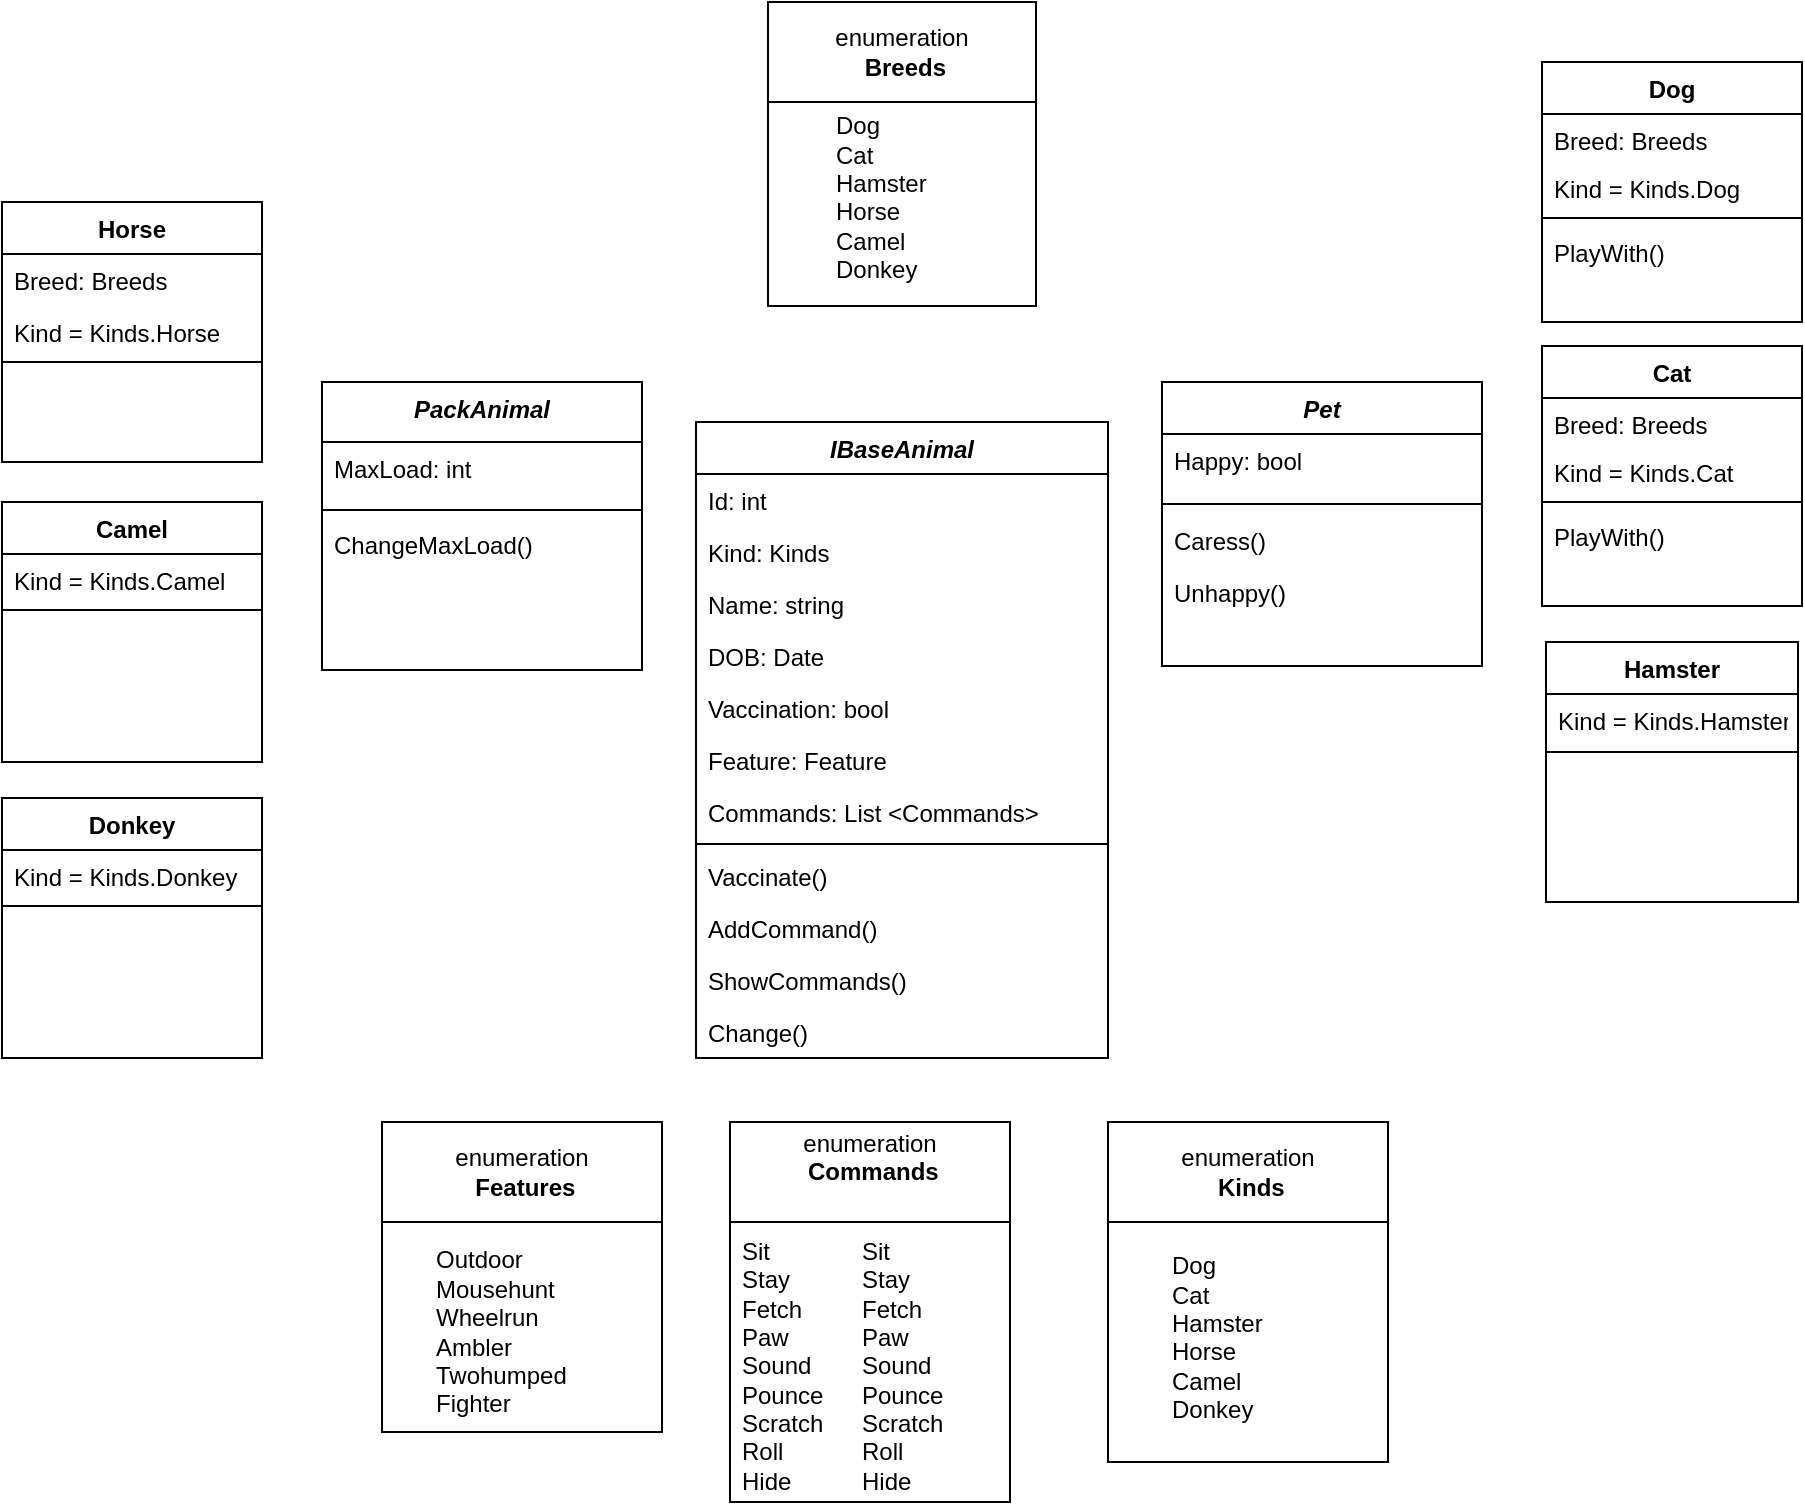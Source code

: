 <mxfile version="24.7.8">
  <diagram id="C5RBs43oDa-KdzZeNtuy" name="Page-1">
    <mxGraphModel dx="1863" dy="614" grid="1" gridSize="10" guides="1" tooltips="1" connect="1" arrows="1" fold="1" page="1" pageScale="1" pageWidth="827" pageHeight="1169" math="0" shadow="0">
      <root>
        <mxCell id="WIyWlLk6GJQsqaUBKTNV-0" />
        <mxCell id="WIyWlLk6GJQsqaUBKTNV-1" parent="WIyWlLk6GJQsqaUBKTNV-0" />
        <mxCell id="zkfFHV4jXpPFQw0GAbJ--0" value="IBaseAnimal" style="swimlane;fontStyle=3;align=center;verticalAlign=top;childLayout=stackLayout;horizontal=1;startSize=26;horizontalStack=0;resizeParent=1;resizeLast=0;collapsible=1;marginBottom=0;rounded=0;shadow=0;strokeWidth=1;" parent="WIyWlLk6GJQsqaUBKTNV-1" vertex="1">
          <mxGeometry x="327" y="220" width="206" height="318" as="geometry">
            <mxRectangle x="230" y="140" width="160" height="26" as="alternateBounds" />
          </mxGeometry>
        </mxCell>
        <mxCell id="7IDRdSxYUs9phmuUMb_G-0" value="Id: int&#xa;" style="text;align=left;verticalAlign=top;spacingLeft=4;spacingRight=4;overflow=hidden;rotatable=0;points=[[0,0.5],[1,0.5]];portConstraint=eastwest;" parent="zkfFHV4jXpPFQw0GAbJ--0" vertex="1">
          <mxGeometry y="26" width="206" height="26" as="geometry" />
        </mxCell>
        <mxCell id="x2V-ckLFUFiOP1-EcYgy-18" value="Kind: Kinds&#xa;" style="text;align=left;verticalAlign=top;spacingLeft=4;spacingRight=4;overflow=hidden;rotatable=0;points=[[0,0.5],[1,0.5]];portConstraint=eastwest;" vertex="1" parent="zkfFHV4jXpPFQw0GAbJ--0">
          <mxGeometry y="52" width="206" height="26" as="geometry" />
        </mxCell>
        <mxCell id="zkfFHV4jXpPFQw0GAbJ--1" value="Name: string&#xa;" style="text;align=left;verticalAlign=top;spacingLeft=4;spacingRight=4;overflow=hidden;rotatable=0;points=[[0,0.5],[1,0.5]];portConstraint=eastwest;" parent="zkfFHV4jXpPFQw0GAbJ--0" vertex="1">
          <mxGeometry y="78" width="206" height="26" as="geometry" />
        </mxCell>
        <mxCell id="zkfFHV4jXpPFQw0GAbJ--2" value="DOB: Date&#xa;" style="text;align=left;verticalAlign=top;spacingLeft=4;spacingRight=4;overflow=hidden;rotatable=0;points=[[0,0.5],[1,0.5]];portConstraint=eastwest;rounded=0;shadow=0;html=0;" parent="zkfFHV4jXpPFQw0GAbJ--0" vertex="1">
          <mxGeometry y="104" width="206" height="26" as="geometry" />
        </mxCell>
        <mxCell id="ydapKLzkqh-_LXzJ8y_M-8" value="Vaccination: bool&#xa;&#xa;" style="text;align=left;verticalAlign=top;spacingLeft=4;spacingRight=4;overflow=hidden;rotatable=0;points=[[0,0.5],[1,0.5]];portConstraint=eastwest;rounded=0;shadow=0;html=0;" parent="zkfFHV4jXpPFQw0GAbJ--0" vertex="1">
          <mxGeometry y="130" width="206" height="26" as="geometry" />
        </mxCell>
        <mxCell id="ydapKLzkqh-_LXzJ8y_M-23" value="Feature: Feature" style="text;align=left;verticalAlign=top;spacingLeft=4;spacingRight=4;overflow=hidden;rotatable=0;points=[[0,0.5],[1,0.5]];portConstraint=eastwest;rounded=0;shadow=0;html=0;" parent="zkfFHV4jXpPFQw0GAbJ--0" vertex="1">
          <mxGeometry y="156" width="206" height="26" as="geometry" />
        </mxCell>
        <mxCell id="7IDRdSxYUs9phmuUMb_G-2" value="Commands: List &lt;Commands&gt;" style="text;align=left;verticalAlign=top;spacingLeft=4;spacingRight=4;overflow=hidden;rotatable=0;points=[[0,0.5],[1,0.5]];portConstraint=eastwest;rounded=0;shadow=0;html=0;" parent="zkfFHV4jXpPFQw0GAbJ--0" vertex="1">
          <mxGeometry y="182" width="206" height="26" as="geometry" />
        </mxCell>
        <mxCell id="zkfFHV4jXpPFQw0GAbJ--4" value="" style="line;html=1;strokeWidth=1;align=left;verticalAlign=middle;spacingTop=-1;spacingLeft=3;spacingRight=3;rotatable=0;labelPosition=right;points=[];portConstraint=eastwest;" parent="zkfFHV4jXpPFQw0GAbJ--0" vertex="1">
          <mxGeometry y="208" width="206" height="6" as="geometry" />
        </mxCell>
        <mxCell id="ydapKLzkqh-_LXzJ8y_M-9" value="Vaccinate()&#xa;" style="text;align=left;verticalAlign=top;spacingLeft=4;spacingRight=4;overflow=hidden;rotatable=0;points=[[0,0.5],[1,0.5]];portConstraint=eastwest;" parent="zkfFHV4jXpPFQw0GAbJ--0" vertex="1">
          <mxGeometry y="214" width="206" height="26" as="geometry" />
        </mxCell>
        <mxCell id="ydapKLzkqh-_LXzJ8y_M-116" value="AddCommand()" style="text;align=left;verticalAlign=top;spacingLeft=4;spacingRight=4;overflow=hidden;rotatable=0;points=[[0,0.5],[1,0.5]];portConstraint=eastwest;" parent="zkfFHV4jXpPFQw0GAbJ--0" vertex="1">
          <mxGeometry y="240" width="206" height="26" as="geometry" />
        </mxCell>
        <mxCell id="x2V-ckLFUFiOP1-EcYgy-40" value="ShowCommands()" style="text;align=left;verticalAlign=top;spacingLeft=4;spacingRight=4;overflow=hidden;rotatable=0;points=[[0,0.5],[1,0.5]];portConstraint=eastwest;" vertex="1" parent="zkfFHV4jXpPFQw0GAbJ--0">
          <mxGeometry y="266" width="206" height="26" as="geometry" />
        </mxCell>
        <mxCell id="ydapKLzkqh-_LXzJ8y_M-117" value="Change()" style="text;align=left;verticalAlign=top;spacingLeft=4;spacingRight=4;overflow=hidden;rotatable=0;points=[[0,0.5],[1,0.5]];portConstraint=eastwest;" parent="zkfFHV4jXpPFQw0GAbJ--0" vertex="1">
          <mxGeometry y="292" width="206" height="26" as="geometry" />
        </mxCell>
        <mxCell id="zkfFHV4jXpPFQw0GAbJ--6" value="Pet&#xa;" style="swimlane;fontStyle=3;align=center;verticalAlign=top;childLayout=stackLayout;horizontal=1;startSize=26;horizontalStack=0;resizeParent=1;resizeLast=0;collapsible=1;marginBottom=0;rounded=0;shadow=0;strokeWidth=1;" parent="WIyWlLk6GJQsqaUBKTNV-1" vertex="1">
          <mxGeometry x="560" y="200" width="160" height="142" as="geometry">
            <mxRectangle x="130" y="380" width="160" height="26" as="alternateBounds" />
          </mxGeometry>
        </mxCell>
        <mxCell id="x2V-ckLFUFiOP1-EcYgy-11" value="Happy: bool" style="text;align=left;verticalAlign=top;spacingLeft=4;spacingRight=4;overflow=hidden;rotatable=0;points=[[0,0.5],[1,0.5]];portConstraint=eastwest;rounded=0;shadow=0;html=0;" vertex="1" parent="zkfFHV4jXpPFQw0GAbJ--6">
          <mxGeometry y="26" width="160" height="30" as="geometry" />
        </mxCell>
        <mxCell id="x2V-ckLFUFiOP1-EcYgy-14" value="" style="line;strokeWidth=1;html=1;" vertex="1" parent="zkfFHV4jXpPFQw0GAbJ--6">
          <mxGeometry y="56" width="160" height="10" as="geometry" />
        </mxCell>
        <mxCell id="x2V-ckLFUFiOP1-EcYgy-16" value="Caress()" style="text;align=left;verticalAlign=top;spacingLeft=4;spacingRight=4;overflow=hidden;rotatable=0;points=[[0,0.5],[1,0.5]];portConstraint=eastwest;" vertex="1" parent="zkfFHV4jXpPFQw0GAbJ--6">
          <mxGeometry y="66" width="160" height="26" as="geometry" />
        </mxCell>
        <mxCell id="x2V-ckLFUFiOP1-EcYgy-17" value="Unhappy()" style="text;align=left;verticalAlign=top;spacingLeft=4;spacingRight=4;overflow=hidden;rotatable=0;points=[[0,0.5],[1,0.5]];portConstraint=eastwest;" vertex="1" parent="zkfFHV4jXpPFQw0GAbJ--6">
          <mxGeometry y="92" width="160" height="26" as="geometry" />
        </mxCell>
        <mxCell id="zkfFHV4jXpPFQw0GAbJ--13" value="PackAnimal" style="swimlane;fontStyle=3;align=center;verticalAlign=top;childLayout=stackLayout;horizontal=1;startSize=30;horizontalStack=0;resizeParent=1;resizeLast=0;collapsible=1;marginBottom=0;rounded=0;shadow=0;strokeWidth=1;" parent="WIyWlLk6GJQsqaUBKTNV-1" vertex="1">
          <mxGeometry x="140" y="200" width="160" height="144" as="geometry">
            <mxRectangle x="340" y="380" width="170" height="26" as="alternateBounds" />
          </mxGeometry>
        </mxCell>
        <mxCell id="qw38u8NzfX-p76I9Tb4L-2" value="MaxLoad: int" style="text;align=left;verticalAlign=top;spacingLeft=4;spacingRight=4;overflow=hidden;rotatable=0;points=[[0,0.5],[1,0.5]];portConstraint=eastwest;rounded=0;shadow=0;html=0;" parent="zkfFHV4jXpPFQw0GAbJ--13" vertex="1">
          <mxGeometry y="30" width="160" height="30" as="geometry" />
        </mxCell>
        <mxCell id="ydapKLzkqh-_LXzJ8y_M-77" value="" style="line;html=1;strokeWidth=1;align=left;verticalAlign=middle;spacingTop=-1;spacingLeft=3;spacingRight=3;rotatable=0;labelPosition=right;points=[];portConstraint=eastwest;" parent="zkfFHV4jXpPFQw0GAbJ--13" vertex="1">
          <mxGeometry y="60" width="160" height="8" as="geometry" />
        </mxCell>
        <mxCell id="qw38u8NzfX-p76I9Tb4L-12" value="ChangeMaxLoad()" style="text;align=left;verticalAlign=top;spacingLeft=4;spacingRight=4;overflow=hidden;rotatable=0;points=[[0,0.5],[1,0.5]];portConstraint=eastwest;" parent="zkfFHV4jXpPFQw0GAbJ--13" vertex="1">
          <mxGeometry y="68" width="160" height="26" as="geometry" />
        </mxCell>
        <mxCell id="ydapKLzkqh-_LXzJ8y_M-26" value="Dog" style="swimlane;fontStyle=1;align=center;verticalAlign=top;childLayout=stackLayout;horizontal=1;startSize=26;horizontalStack=0;resizeParent=1;resizeLast=0;collapsible=1;marginBottom=0;rounded=0;shadow=0;strokeWidth=1;" parent="WIyWlLk6GJQsqaUBKTNV-1" vertex="1">
          <mxGeometry x="750" y="40" width="130" height="130" as="geometry">
            <mxRectangle x="130" y="380" width="160" height="26" as="alternateBounds" />
          </mxGeometry>
        </mxCell>
        <mxCell id="qw38u8NzfX-p76I9Tb4L-0" value="Breed: Breeds" style="text;align=left;verticalAlign=top;spacingLeft=4;spacingRight=4;overflow=hidden;rotatable=0;points=[[0,0.5],[1,0.5]];portConstraint=eastwest;rounded=0;shadow=0;html=0;" parent="ydapKLzkqh-_LXzJ8y_M-26" vertex="1">
          <mxGeometry y="26" width="130" height="24" as="geometry" />
        </mxCell>
        <mxCell id="x2V-ckLFUFiOP1-EcYgy-19" value="Kind = Kinds.Dog" style="text;align=left;verticalAlign=top;spacingLeft=4;spacingRight=4;overflow=hidden;rotatable=0;points=[[0,0.5],[1,0.5]];portConstraint=eastwest;rounded=0;shadow=0;html=0;" vertex="1" parent="ydapKLzkqh-_LXzJ8y_M-26">
          <mxGeometry y="50" width="130" height="24" as="geometry" />
        </mxCell>
        <mxCell id="ydapKLzkqh-_LXzJ8y_M-29" value="" style="line;html=1;strokeWidth=1;align=left;verticalAlign=middle;spacingTop=-1;spacingLeft=3;spacingRight=3;rotatable=0;labelPosition=right;points=[];portConstraint=eastwest;" parent="ydapKLzkqh-_LXzJ8y_M-26" vertex="1">
          <mxGeometry y="74" width="130" height="8" as="geometry" />
        </mxCell>
        <mxCell id="ydapKLzkqh-_LXzJ8y_M-30" value="PlayWith()" style="text;align=left;verticalAlign=top;spacingLeft=4;spacingRight=4;overflow=hidden;rotatable=0;points=[[0,0.5],[1,0.5]];portConstraint=eastwest;" parent="ydapKLzkqh-_LXzJ8y_M-26" vertex="1">
          <mxGeometry y="82" width="130" height="26" as="geometry" />
        </mxCell>
        <mxCell id="ydapKLzkqh-_LXzJ8y_M-56" value="Cat" style="swimlane;fontStyle=1;align=center;verticalAlign=top;childLayout=stackLayout;horizontal=1;startSize=26;horizontalStack=0;resizeParent=1;resizeLast=0;collapsible=1;marginBottom=0;rounded=0;shadow=0;strokeWidth=1;" parent="WIyWlLk6GJQsqaUBKTNV-1" vertex="1">
          <mxGeometry x="750" y="182" width="130" height="130" as="geometry">
            <mxRectangle x="130" y="380" width="160" height="26" as="alternateBounds" />
          </mxGeometry>
        </mxCell>
        <mxCell id="qw38u8NzfX-p76I9Tb4L-1" value="Breed: Breeds" style="text;align=left;verticalAlign=top;spacingLeft=4;spacingRight=4;overflow=hidden;rotatable=0;points=[[0,0.5],[1,0.5]];portConstraint=eastwest;rounded=0;shadow=0;html=0;" parent="ydapKLzkqh-_LXzJ8y_M-56" vertex="1">
          <mxGeometry y="26" width="130" height="24" as="geometry" />
        </mxCell>
        <mxCell id="x2V-ckLFUFiOP1-EcYgy-20" value="Kind = Kinds.Cat&#xa;" style="text;align=left;verticalAlign=top;spacingLeft=4;spacingRight=4;overflow=hidden;rotatable=0;points=[[0,0.5],[1,0.5]];portConstraint=eastwest;rounded=0;shadow=0;html=0;" vertex="1" parent="ydapKLzkqh-_LXzJ8y_M-56">
          <mxGeometry y="50" width="130" height="24" as="geometry" />
        </mxCell>
        <mxCell id="ydapKLzkqh-_LXzJ8y_M-59" value="" style="line;html=1;strokeWidth=1;align=left;verticalAlign=middle;spacingTop=-1;spacingLeft=3;spacingRight=3;rotatable=0;labelPosition=right;points=[];portConstraint=eastwest;" parent="ydapKLzkqh-_LXzJ8y_M-56" vertex="1">
          <mxGeometry y="74" width="130" height="8" as="geometry" />
        </mxCell>
        <mxCell id="ydapKLzkqh-_LXzJ8y_M-60" value="PlayWith()" style="text;align=left;verticalAlign=top;spacingLeft=4;spacingRight=4;overflow=hidden;rotatable=0;points=[[0,0.5],[1,0.5]];portConstraint=eastwest;" parent="ydapKLzkqh-_LXzJ8y_M-56" vertex="1">
          <mxGeometry y="82" width="130" height="26" as="geometry" />
        </mxCell>
        <mxCell id="ydapKLzkqh-_LXzJ8y_M-62" value="Hamster" style="swimlane;fontStyle=1;align=center;verticalAlign=top;childLayout=stackLayout;horizontal=1;startSize=26;horizontalStack=0;resizeParent=1;resizeLast=0;collapsible=1;marginBottom=0;rounded=0;shadow=0;strokeWidth=1;" parent="WIyWlLk6GJQsqaUBKTNV-1" vertex="1">
          <mxGeometry x="752" y="330" width="126" height="130" as="geometry">
            <mxRectangle x="130" y="380" width="160" height="26" as="alternateBounds" />
          </mxGeometry>
        </mxCell>
        <mxCell id="x2V-ckLFUFiOP1-EcYgy-22" value="Kind = Kinds.Hamster&#xa;&#xa;" style="text;align=left;verticalAlign=top;spacingLeft=4;spacingRight=4;overflow=hidden;rotatable=0;points=[[0,0.5],[1,0.5]];portConstraint=eastwest;rounded=0;shadow=0;html=0;" vertex="1" parent="ydapKLzkqh-_LXzJ8y_M-62">
          <mxGeometry y="26" width="126" height="24" as="geometry" />
        </mxCell>
        <mxCell id="x2V-ckLFUFiOP1-EcYgy-21" value="" style="line;strokeWidth=1;html=1;" vertex="1" parent="ydapKLzkqh-_LXzJ8y_M-62">
          <mxGeometry y="50" width="126" height="10" as="geometry" />
        </mxCell>
        <mxCell id="ydapKLzkqh-_LXzJ8y_M-68" value="Horse" style="swimlane;fontStyle=1;align=center;verticalAlign=top;childLayout=stackLayout;horizontal=1;startSize=26;horizontalStack=0;resizeParent=1;resizeLast=0;collapsible=1;marginBottom=0;rounded=0;shadow=0;strokeWidth=1;" parent="WIyWlLk6GJQsqaUBKTNV-1" vertex="1">
          <mxGeometry x="-20" y="110" width="130" height="130" as="geometry">
            <mxRectangle x="130" y="380" width="160" height="26" as="alternateBounds" />
          </mxGeometry>
        </mxCell>
        <mxCell id="ydapKLzkqh-_LXzJ8y_M-69" value="Breed: Breeds" style="text;align=left;verticalAlign=top;spacingLeft=4;spacingRight=4;overflow=hidden;rotatable=0;points=[[0,0.5],[1,0.5]];portConstraint=eastwest;rounded=0;shadow=0;html=0;" parent="ydapKLzkqh-_LXzJ8y_M-68" vertex="1">
          <mxGeometry y="26" width="130" height="26" as="geometry" />
        </mxCell>
        <mxCell id="x2V-ckLFUFiOP1-EcYgy-23" value="Kind = Kinds.Horse&#xa;&#xa;" style="text;align=left;verticalAlign=top;spacingLeft=4;spacingRight=4;overflow=hidden;rotatable=0;points=[[0,0.5],[1,0.5]];portConstraint=eastwest;rounded=0;shadow=0;html=0;" vertex="1" parent="ydapKLzkqh-_LXzJ8y_M-68">
          <mxGeometry y="52" width="130" height="24" as="geometry" />
        </mxCell>
        <mxCell id="ydapKLzkqh-_LXzJ8y_M-71" value="" style="line;html=1;strokeWidth=1;align=left;verticalAlign=middle;spacingTop=-1;spacingLeft=3;spacingRight=3;rotatable=0;labelPosition=right;points=[];portConstraint=eastwest;" parent="ydapKLzkqh-_LXzJ8y_M-68" vertex="1">
          <mxGeometry y="76" width="130" height="8" as="geometry" />
        </mxCell>
        <mxCell id="ydapKLzkqh-_LXzJ8y_M-74" value="Camel" style="swimlane;fontStyle=1;align=center;verticalAlign=top;childLayout=stackLayout;horizontal=1;startSize=26;horizontalStack=0;resizeParent=1;resizeLast=0;collapsible=1;marginBottom=0;rounded=0;shadow=0;strokeWidth=1;" parent="WIyWlLk6GJQsqaUBKTNV-1" vertex="1">
          <mxGeometry x="-20" y="260" width="130" height="130" as="geometry">
            <mxRectangle x="130" y="380" width="160" height="26" as="alternateBounds" />
          </mxGeometry>
        </mxCell>
        <mxCell id="x2V-ckLFUFiOP1-EcYgy-24" value="Kind = Kinds.Camel&#xa;&#xa;" style="text;align=left;verticalAlign=top;spacingLeft=4;spacingRight=4;overflow=hidden;rotatable=0;points=[[0,0.5],[1,0.5]];portConstraint=eastwest;rounded=0;shadow=0;html=0;" vertex="1" parent="ydapKLzkqh-_LXzJ8y_M-74">
          <mxGeometry y="26" width="130" height="24" as="geometry" />
        </mxCell>
        <mxCell id="x2V-ckLFUFiOP1-EcYgy-26" value="" style="line;html=1;strokeWidth=1;align=left;verticalAlign=middle;spacingTop=-1;spacingLeft=3;spacingRight=3;rotatable=0;labelPosition=right;points=[];portConstraint=eastwest;" vertex="1" parent="ydapKLzkqh-_LXzJ8y_M-74">
          <mxGeometry y="50" width="130" height="8" as="geometry" />
        </mxCell>
        <mxCell id="ydapKLzkqh-_LXzJ8y_M-80" value="Donkey" style="swimlane;fontStyle=1;align=center;verticalAlign=top;childLayout=stackLayout;horizontal=1;startSize=26;horizontalStack=0;resizeParent=1;resizeLast=0;collapsible=1;marginBottom=0;rounded=0;shadow=0;strokeWidth=1;" parent="WIyWlLk6GJQsqaUBKTNV-1" vertex="1">
          <mxGeometry x="-20" y="408" width="130" height="130" as="geometry">
            <mxRectangle x="130" y="380" width="160" height="26" as="alternateBounds" />
          </mxGeometry>
        </mxCell>
        <mxCell id="x2V-ckLFUFiOP1-EcYgy-25" value="Kind = Kinds.Donkey&#xa;&#xa;" style="text;align=left;verticalAlign=top;spacingLeft=4;spacingRight=4;overflow=hidden;rotatable=0;points=[[0,0.5],[1,0.5]];portConstraint=eastwest;rounded=0;shadow=0;html=0;" vertex="1" parent="ydapKLzkqh-_LXzJ8y_M-80">
          <mxGeometry y="26" width="130" height="24" as="geometry" />
        </mxCell>
        <mxCell id="x2V-ckLFUFiOP1-EcYgy-27" value="" style="line;html=1;strokeWidth=1;align=left;verticalAlign=middle;spacingTop=-1;spacingLeft=3;spacingRight=3;rotatable=0;labelPosition=right;points=[];portConstraint=eastwest;" vertex="1" parent="ydapKLzkqh-_LXzJ8y_M-80">
          <mxGeometry y="50" width="130" height="8" as="geometry" />
        </mxCell>
        <mxCell id="ydapKLzkqh-_LXzJ8y_M-103" value="enumeration&lt;div&gt;&amp;nbsp;&lt;b&gt;Commands&lt;/b&gt;&lt;div&gt;&lt;br&gt;&lt;/div&gt;&lt;/div&gt;" style="swimlane;whiteSpace=wrap;html=1;startSize=50;fontStyle=0" parent="WIyWlLk6GJQsqaUBKTNV-1" vertex="1">
          <mxGeometry x="344" y="570" width="140" height="190" as="geometry" />
        </mxCell>
        <mxCell id="ydapKLzkqh-_LXzJ8y_M-111" value="Sit&lt;div&gt;Stay&lt;/div&gt;&lt;div&gt;Fetch&lt;/div&gt;&lt;div&gt;Paw&lt;/div&gt;&lt;div&gt;Sound&lt;/div&gt;&lt;div&gt;Pounce&lt;/div&gt;&lt;div&gt;Scratch&lt;/div&gt;&lt;div&gt;&lt;span style=&quot;background-color: initial;&quot;&gt;Roll&lt;/span&gt;&lt;br&gt;&lt;/div&gt;&lt;div&gt;&lt;span style=&quot;background-color: initial;&quot;&gt;Hide&lt;/span&gt;&lt;/div&gt;" style="text;html=1;align=left;verticalAlign=middle;resizable=0;points=[];autosize=1;strokeColor=none;fillColor=none;spacingRight=4;spacingLeft=4;" parent="ydapKLzkqh-_LXzJ8y_M-103" vertex="1">
          <mxGeometry y="52" width="70" height="140" as="geometry" />
        </mxCell>
        <mxCell id="ydapKLzkqh-_LXzJ8y_M-119" value="Sit&lt;div&gt;Stay&lt;/div&gt;&lt;div&gt;Fetch&lt;/div&gt;&lt;div&gt;Paw&lt;/div&gt;&lt;div&gt;Sound&lt;/div&gt;&lt;div&gt;Pounce&lt;/div&gt;&lt;div&gt;Scratch&lt;/div&gt;&lt;div&gt;&lt;span style=&quot;background-color: initial;&quot;&gt;Roll&lt;/span&gt;&lt;br&gt;&lt;/div&gt;&lt;div&gt;&lt;span style=&quot;background-color: initial;&quot;&gt;Hide&lt;/span&gt;&lt;/div&gt;" style="text;html=1;align=left;verticalAlign=middle;resizable=0;points=[];autosize=1;strokeColor=none;fillColor=none;spacingRight=4;spacingLeft=4;" parent="ydapKLzkqh-_LXzJ8y_M-103" vertex="1">
          <mxGeometry x="60" y="52" width="70" height="140" as="geometry" />
        </mxCell>
        <mxCell id="7IDRdSxYUs9phmuUMb_G-5" value="enumeration&lt;div&gt;&amp;nbsp;&lt;b&gt;Breeds&lt;/b&gt;&lt;/div&gt;" style="swimlane;whiteSpace=wrap;html=1;startSize=50;fontStyle=0" parent="WIyWlLk6GJQsqaUBKTNV-1" vertex="1">
          <mxGeometry x="363" y="10" width="134" height="152" as="geometry" />
        </mxCell>
        <mxCell id="7IDRdSxYUs9phmuUMb_G-6" value="Dog&lt;div&gt;Cat&lt;/div&gt;&lt;div&gt;Hamster&lt;/div&gt;&lt;div&gt;Horse&lt;/div&gt;&lt;div&gt;Camel&lt;/div&gt;&lt;div&gt;Donkey&lt;/div&gt;&lt;div&gt;&lt;br&gt;&lt;/div&gt;" style="text;html=1;align=left;verticalAlign=middle;resizable=0;points=[];autosize=1;strokeColor=none;fillColor=none;" parent="7IDRdSxYUs9phmuUMb_G-5" vertex="1">
          <mxGeometry x="32" y="50" width="70" height="110" as="geometry" />
        </mxCell>
        <mxCell id="2" value="enumeration&lt;div&gt;&amp;nbsp;&lt;b&gt;Kinds&lt;/b&gt;&lt;/div&gt;" style="swimlane;whiteSpace=wrap;html=1;startSize=50;fontStyle=0" parent="WIyWlLk6GJQsqaUBKTNV-1" vertex="1">
          <mxGeometry x="533" y="570" width="140" height="170" as="geometry" />
        </mxCell>
        <mxCell id="3" value="Dog&lt;div&gt;Cat&lt;/div&gt;&lt;div&gt;Hamster&lt;/div&gt;&lt;div&gt;Horse&lt;/div&gt;&lt;div&gt;Camel&lt;/div&gt;&lt;div&gt;Donkey&lt;/div&gt;&lt;div&gt;&lt;br&gt;&lt;/div&gt;" style="text;html=1;align=left;verticalAlign=middle;resizable=0;points=[];autosize=1;strokeColor=none;fillColor=none;" parent="2" vertex="1">
          <mxGeometry x="30" y="60" width="70" height="110" as="geometry" />
        </mxCell>
        <mxCell id="4" value="enumeration&lt;div&gt;&amp;nbsp;&lt;b&gt;Features&lt;/b&gt;&lt;/div&gt;" style="swimlane;whiteSpace=wrap;html=1;startSize=50;fontStyle=0" parent="WIyWlLk6GJQsqaUBKTNV-1" vertex="1">
          <mxGeometry x="170" y="570" width="140" height="155" as="geometry" />
        </mxCell>
        <mxCell id="5" value="&lt;div&gt;Outdoor&lt;/div&gt;&lt;div&gt;Mousehunt&lt;/div&gt;&lt;div&gt;Wheelrun&lt;/div&gt;&lt;div&gt;Ambler&lt;/div&gt;&lt;div&gt;Twohumped&lt;/div&gt;&lt;div&gt;Fighter&lt;/div&gt;" style="text;html=1;align=left;verticalAlign=middle;resizable=0;points=[];autosize=1;strokeColor=none;fillColor=none;" parent="4" vertex="1">
          <mxGeometry x="25" y="55" width="90" height="100" as="geometry" />
        </mxCell>
      </root>
    </mxGraphModel>
  </diagram>
</mxfile>
